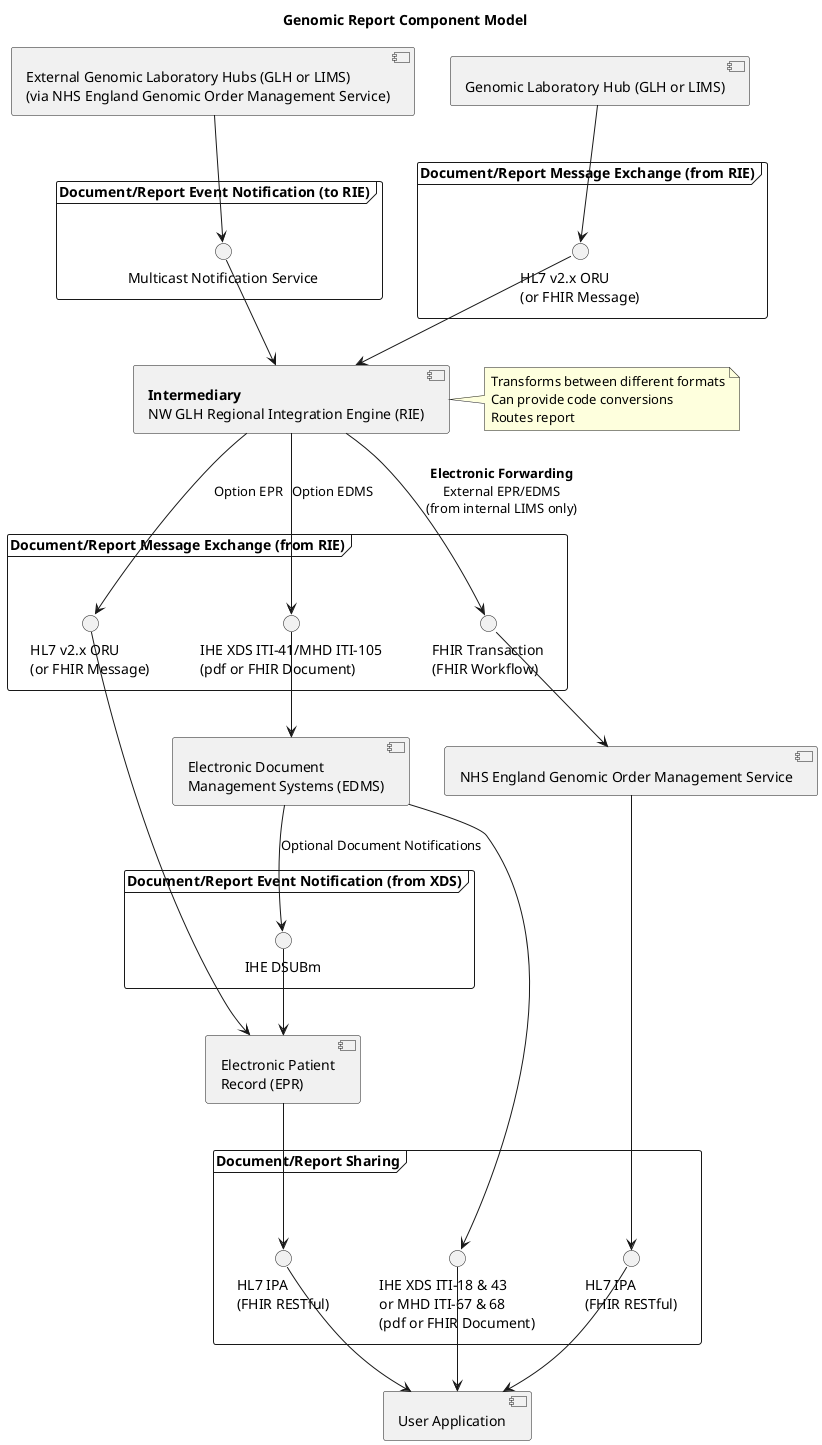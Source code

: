 @startuml

title "Genomic Report Component Model"

component "Genomic Laboratory Hub (GLH or LIMS)" as LIMS
component "External Genomic Laboratory Hubs (GLH or LIMS)\n(via NHS England Genomic Order Management Service)" as xLIMS

component "Electronic Patient\nRecord (EPR)" as EPR

component "Electronic Document\nManagement Systems (EDMS)" as EDMS

component "**Intermediary**\nNW GLH Regional Integration Engine (RIE)" as TIE
component "NHS England Genomic Order Management Service" as GOMS

frame "Document/Report Event Notification (to RIE)" as xNofify1 {
 interface "Multicast Notification Service" as MNS
}
frame "Document/Report Event Notification (from XDS)" as xNofify2 {
interface "IHE DSUBm" as DSUBm
}

frame "Document/Report Message Exchange (from RIE)" as xChange1 {
 interface "HL7 v2.x ORU\n(or FHIR Message)" as HL7_ORU1
}

frame "Document/Report Message Exchange (from RIE)" as xChange2 {

 interface "HL7 v2.x ORU\n(or FHIR Message)" as HL7_ORU2
 interface "IHE XDS ITI-41/MHD ITI-105\n(pdf or FHIR Document)" as MHD105
 interface "FHIR Transaction\n(FHIR Workflow)" as Transaction
}


frame "Document/Report Sharing" as xShare {
  interface "HL7 IPA\n(FHIR RESTful)" as IPA
  interface "IHE XDS ITI-18 & 43\nor MHD ITI-67 & 68\n(pdf or FHIR Document)" as MHD67
  interface "HL7 IPA\n(FHIR RESTful)" as IPA2
}




component "User Application" as user

LIMS -d-> HL7_ORU1
HL7_ORU1 -d-> TIE

xLIMS -d-> MNS
MNS -d-> TIE

TIE -d-> HL7_ORU2 : Option EPR
HL7_ORU2 -d-> EPR

TIE -d-> MHD105 : Option EDMS
MHD105 -d-> EDMS

TIE -d-> Transaction : **Electronic Forwarding**\nExternal EPR/EDMS\n(from internal LIMS only)
Transaction -d-> GOMS
GOMS -d-> IPA2

EDMS -d-> MHD67
EPR -d-> IPA

IPA -d-> user
MHD67 -d-> user
IPA2 -d-> user

EDMS --> DSUBm : Optional Document Notifications
DSUBm --> EPR

note right of TIE
Transforms between different formats
Can provide code conversions
Routes report
end note

@enduml
